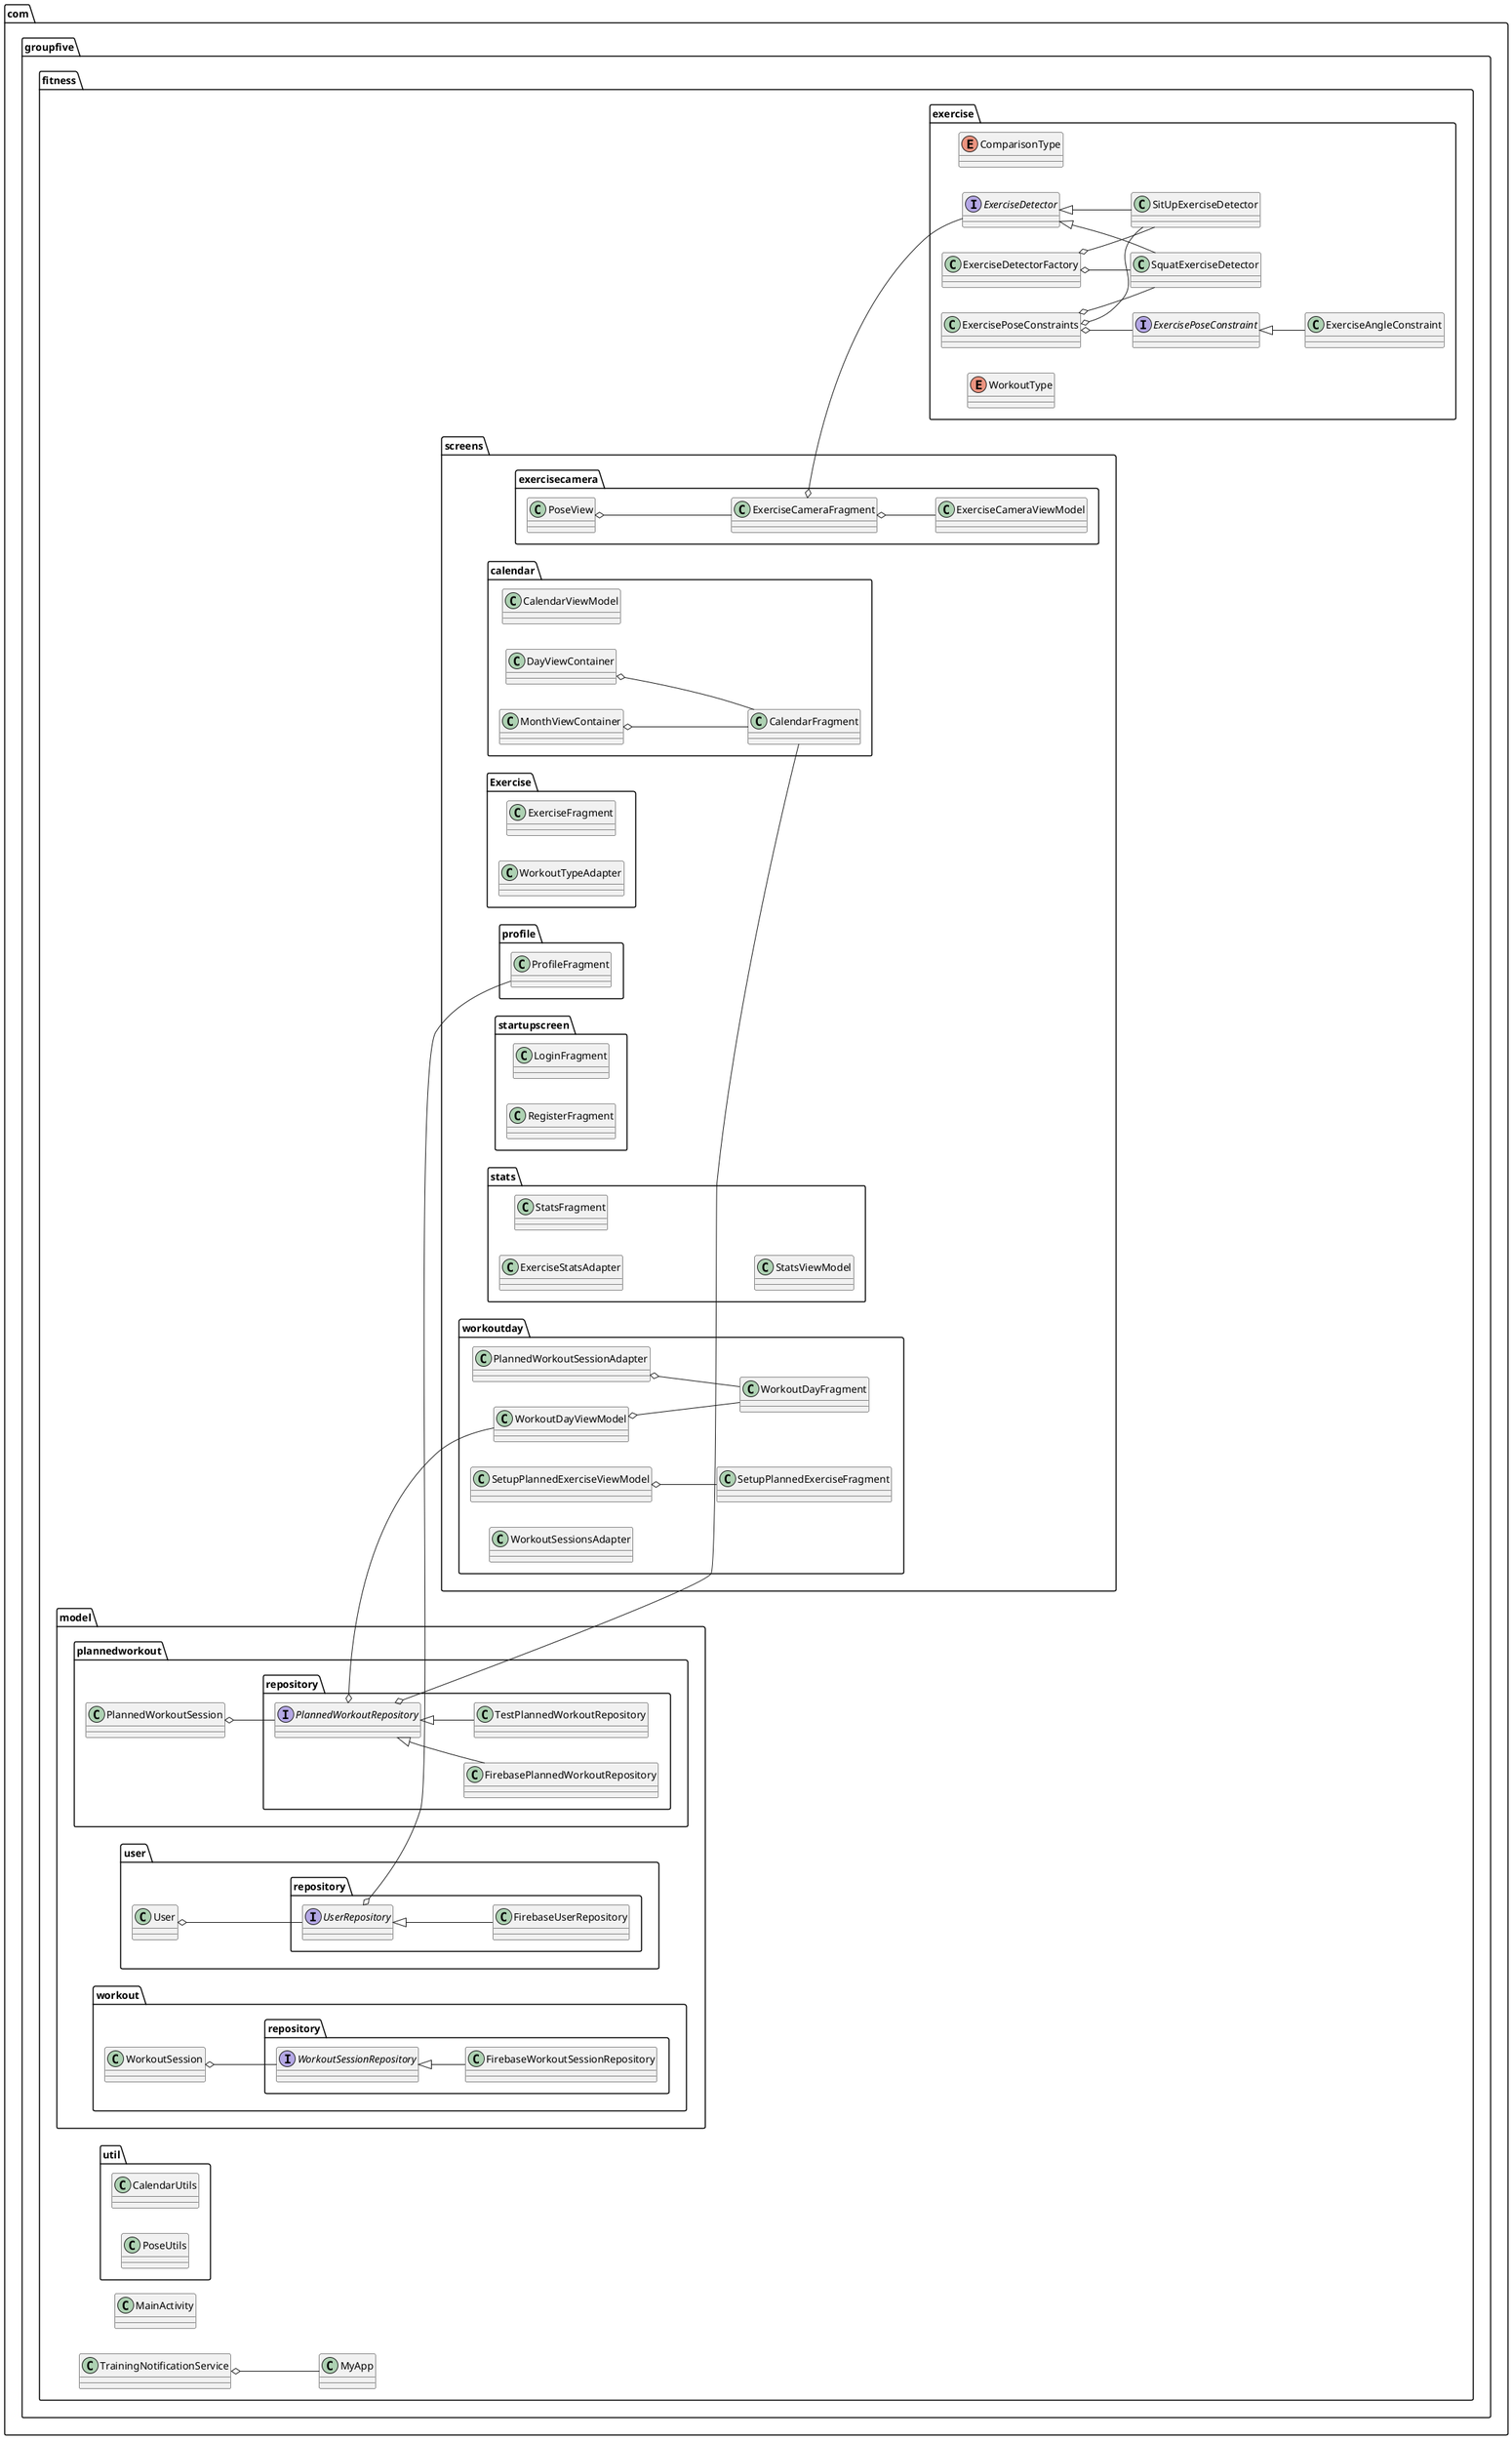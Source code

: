 @startuml FitnessApp

left to right direction

package com.groupfive.fitness  {
    Class MainActivity
    Class MyApp
    Class TrainingNotificationService

    package exercise  {
        Enum ComparisonType
        Class ExerciseAngleConstraint
        Interface ExerciseDetector
        Class ExerciseDetectorFactory
        Interface ExercisePoseConstraint
        Class ExercisePoseConstraints
        Class SquatExerciseDetector
        Class SitUpExerciseDetector
        Enum WorkoutType
    }

    package model {
        package plannedworkout {
            package repository {
                Class FirebasePlannedWorkoutRepository
                Interface PlannedWorkoutRepository
                Class TestPlannedWorkoutRepository
            }

            Class PlannedWorkoutSession
        }

        package user {
            package repository as user-repository  {
                Interface UserRepository
                Class FirebaseUserRepository
            }
            Class User
        }

        package workout {
            package repository as workout-repository {
                Interface WorkoutSessionRepository
                Class FirebaseWorkoutSessionRepository
            }
            Class WorkoutSession
        }
    }

    package screens {
        package calendar {
            Class CalendarFragment
            Class CalendarViewModel
            Class DayViewContainer
            Class MonthViewContainer
        }

        package exercisecamera {
            Class ExerciseCameraFragment
            Class ExerciseCameraViewModel
            Class PoseView
        }

        package Exercise {
            Class ExerciseFragment
            Class WorkoutTypeAdapter
        }

        package profile {
            class ProfileFragment
        }

        package startupscreen {
            Class LoginFragment
            Class RegisterFragment
        }

        package stats {
            Class ExerciseStatsAdapter
            Class StatsFragment
            Class StatsViewModel
        }

        package workoutday  {
            Class PlannedWorkoutSessionAdapter
            Class WorkoutDayFragment
            Class WorkoutDayViewModel
            Class SetupPlannedExerciseFragment
            Class SetupPlannedExerciseViewModel
            Class WorkoutSessionsAdapter
        }
    }

    package util {
        Class CalendarUtils
        Class PoseUtils
    }
}

' Exercise system
ExerciseDetector <|-- SquatExerciseDetector
ExerciseDetector <|-- SitUpExerciseDetector
ExercisePoseConstraint <|-- ExerciseAngleConstraint
ExercisePoseConstraints o-- ExercisePoseConstraint
ExercisePoseConstraints o-- SquatExerciseDetector
ExercisePoseConstraints o-- SitUpExerciseDetector
ExerciseDetectorFactory o-- SquatExerciseDetector
ExerciseDetectorFactory o-- SitUpExerciseDetector

' Model
' Calender
PlannedWorkoutRepository <|-- TestPlannedWorkoutRepository
PlannedWorkoutRepository <|-- FirebasePlannedWorkoutRepository
PlannedWorkoutSession o-- PlannedWorkoutRepository
TrainingNotificationService o-- MyApp

' User
User o-- UserRepository
UserRepository <|-- FirebaseUserRepository

' Workout
WorkoutSession o-- WorkoutSessionRepository
WorkoutSessionRepository <|-- FirebaseWorkoutSessionRepository

' Screens
' ExerciseCamera
ExerciseCameraFragment o-- ExerciseDetector
ExerciseCameraFragment o-- ExerciseCameraViewModel
PoseView o-- ExerciseCameraFragment

' Calendar
PlannedWorkoutRepository o-- CalendarFragment
DayViewContainer o-- CalendarFragment
MonthViewContainer o-- CalendarFragment

' WorkoutDay
PlannedWorkoutRepository o-- WorkoutDayViewModel
WorkoutDayViewModel o-- WorkoutDayFragment
PlannedWorkoutSessionAdapter o-- WorkoutDayFragment
SetupPlannedExerciseViewModel o-- SetupPlannedExerciseFragment

' Profile
UserRepository o-- ProfileFragment




@enduml